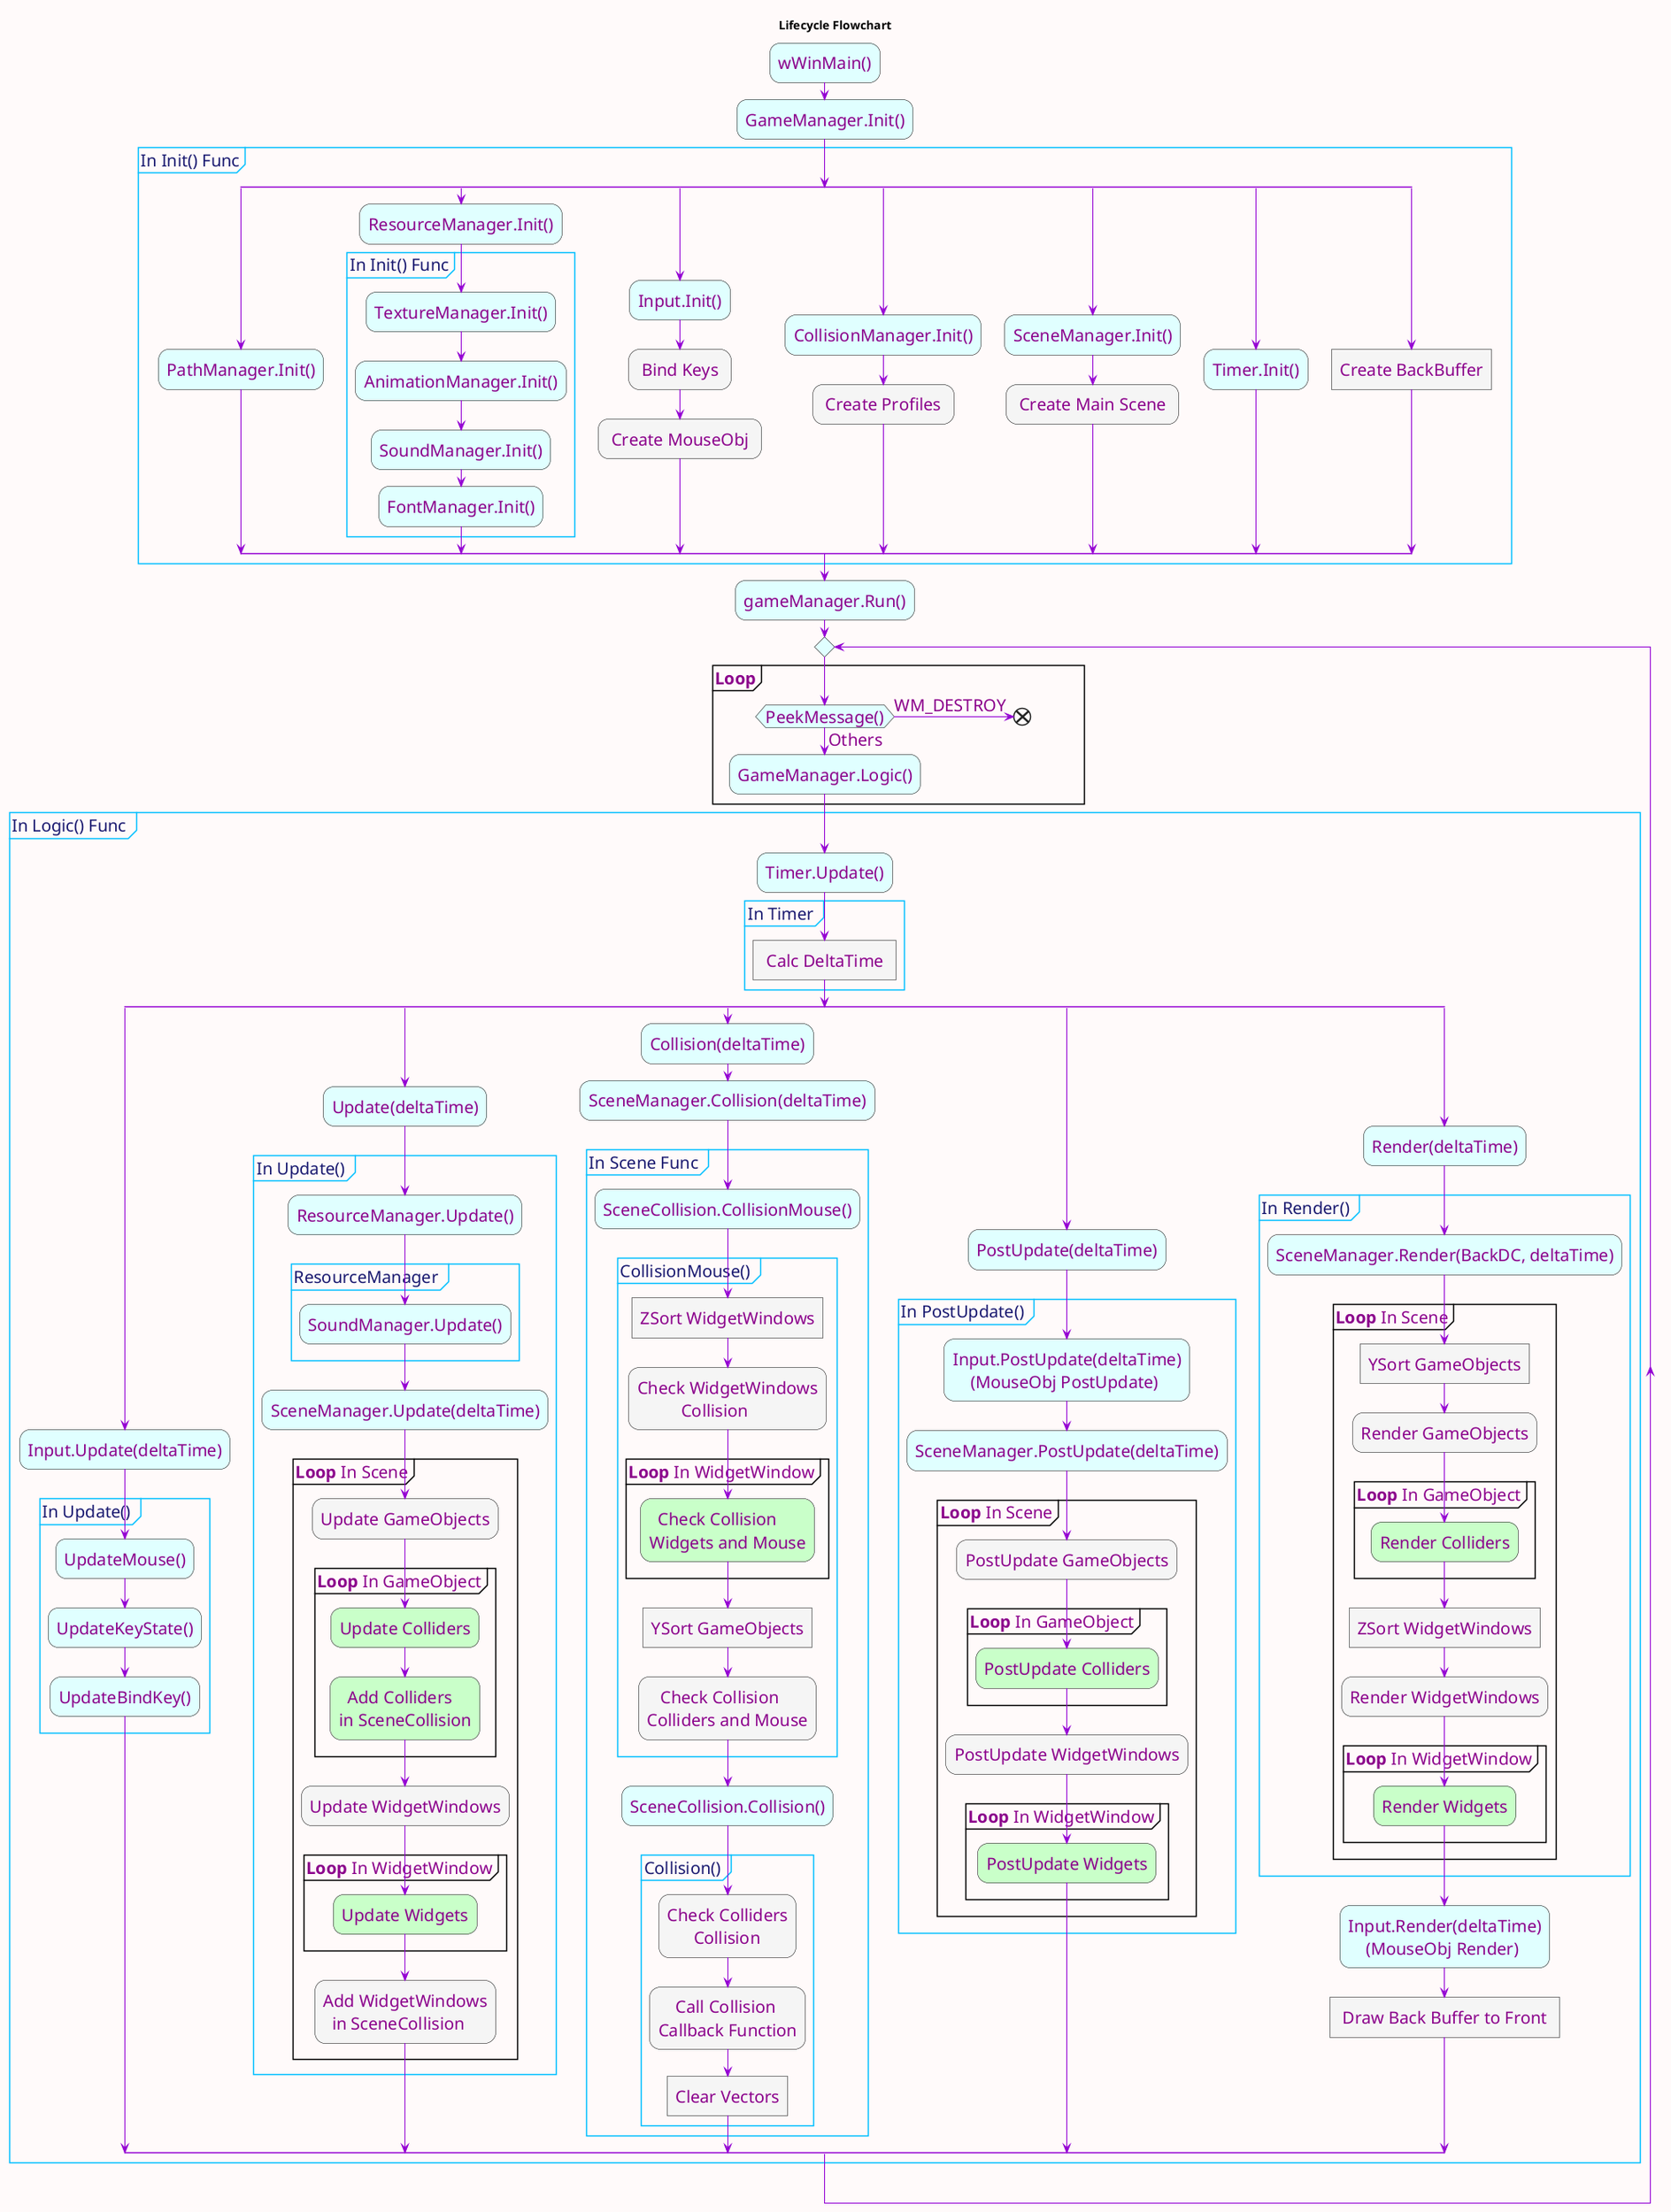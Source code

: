 @startuml API Framework
title Lifecycle Flowchart

<style>
activityDiagram {
  BackgroundColor Snow
  FontColor DarkMagenta
  'BorderColor #FFFFFF'
  FontName arial
  FontSize 20
  'Padding 10'

  activity {
    BackgroundColor LightCyan
    LineColor Black
  }
  arrow {
    LineColor DarkViolet
  }
  partition {
    FontColor MidnightBlue
    LineColor DeepSkyBlue
    Padding 50
  }
}
</style>
skinparam Shadowing false
skinparam ConditionEndStyle hline

'start'
:wWinMain();
:GameManager.Init();

partition "In Init() Func" {
  split
    :PathManager.Init();
  split again
    :ResourceManager.Init();
    partition "In Init() Func" {
      :TextureManager.Init();
      :AnimationManager.Init();
      :SoundManager.Init();
      :FontManager.Init();
    }
  split again
    :Input.Init();
    #WhiteSmoke: Bind Keys ;
    #WhiteSmoke: Create MouseObj ;
  split again
    :CollisionManager.Init();
    #WhiteSmoke: Create Profiles ;
  split again
    :SceneManager.Init();
    #WhiteSmoke: Create Main Scene ;
  split again
    :Timer.Init();
  split again
    #WhiteSmoke:Create BackBuffer]
  end split
}

:gameManager.Run();
repeat

group **Loop**
if (PeekMessage()) then (WM_DESTROY)
  end
else (Others)

  :GameManager.Logic();
endif
end group


partition "In Logic() Func " {
  :Timer.Update();
  partition "In Timer " {
    #WhiteSmoke: Calc DeltaTime ]
  }

  split
    :Input.Update(deltaTime);
    partition "In Update() " {
      :UpdateMouse();
      :UpdateKeyState();
      :UpdateBindKey();
    }

  split again
    :Update(deltaTime);
    partition "In Update() " {
      :ResourceManager.Update();
      partition "ResourceManager " {
        :SoundManager.Update();
      }

      :SceneManager.Update(deltaTime);
      group **Loop** In Scene

        #WhiteSmoke:Update GameObjects;
        group **Loop** In GameObject
          #TECHNOLOGY:Update Colliders;
          #TECHNOLOGY:  Add Colliders
          in SceneCollision;
        end group

        #WhiteSmoke:Update WidgetWindows;
        group **Loop** In WidgetWindow
          #TECHNOLOGY:Update Widgets;
        end group

          #WhiteSmoke:Add WidgetWindows
            in SceneCollision;
      end group
    }

  split again
    :Collision(deltaTime);

    :SceneManager.Collision(deltaTime);
    partition "In Scene Func " {
      
      :SceneCollision.CollisionMouse();
      partition "CollisionMouse() " {

        #WhiteSmoke:ZSort WidgetWindows]
        #WhiteSmoke:Check WidgetWindows
                  Collision;
        group **Loop** In WidgetWindow
          #TECHNOLOGY:  Check Collision
          Widgets and Mouse;
        end group

        #WhiteSmoke:YSort GameObjects]
        #WhiteSmoke:   Check Collision
        Colliders and Mouse;
      }

      
      :SceneCollision.Collision();
      partition "Collision() " {

        #WhiteSmoke:Check Colliders
              Collision;
        #WhiteSmoke:    Call Collision
        Callback Function;
        #WhiteSmoke:Clear Vectors]
      }
    }

  split again
    :PostUpdate(deltaTime);
    partition "In PostUpdate() " {

      :Input.PostUpdate(deltaTime)
          (MouseObj PostUpdate);

      :SceneManager.PostUpdate(deltaTime);
      group **Loop** In Scene

        #WhiteSmoke:PostUpdate GameObjects;
        group **Loop** In GameObject
          #TECHNOLOGY:PostUpdate Colliders;
        end group

        #WhiteSmoke:PostUpdate WidgetWindows;
        group **Loop** In WidgetWindow
          #TECHNOLOGY:PostUpdate Widgets;
        end group
      end group
    }

  split again
    :Render(deltaTime);
    partition "In Render() " {

      :SceneManager.Render(BackDC, deltaTime);
      group **Loop** In Scene
        #WhiteSmoke:YSort GameObjects]
        #WhiteSmoke:Render GameObjects;
        group **Loop** In GameObject
          #TECHNOLOGY:Render Colliders;
        end group
        
        #WhiteSmoke:ZSort WidgetWindows]
        #WhiteSmoke:Render WidgetWindows;
        group **Loop** In WidgetWindow
          #TECHNOLOGY:Render Widgets;
        end group
      end group
    }

    :Input.Render(deltaTime)
        (MouseObj Render);
    #WhiteSmoke: Draw Back Buffer to Front ]

  end split
}

'stop'
@enduml